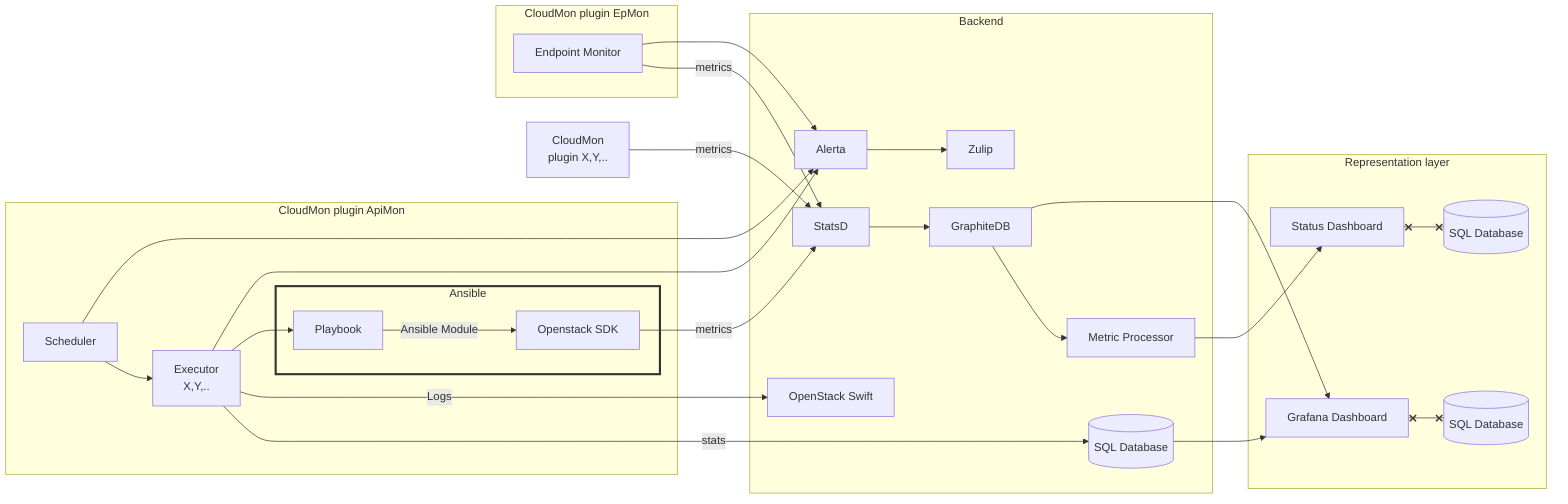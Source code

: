 %%{init: {'theme':'default'}}%%

flowchart LR

Z[Zulip]
A[Alerta]
StatsD[StatsD]
Swift[OpenStack Swift]
Graphite[GraphiteDB]
M[Metric Processor]
Grafana[Grafana Dashboard]
DB1[(SQL Database)]
DB2[(SQL Database)]
DB3[(SQL Database)]
SD[Status Dashboard]


subgraph CloudMon plugin ApiMon
    SCH[Scheduler]
    EX[Executor\n X,Y,..]
    subgraph Ansible
        style Ansible stroke:#333,stroke-width:3px;
        P[Playbook]
        SDK[Openstack SDK]
    end
end

subgraph CloudMon plugin EpMon
    E[Endpoint Monitor]

end

C[CloudMon\n plugin X,Y,..]


subgraph Backend
    A
    Z
    StatsD
    Graphite
    M
    DB1
    Swift
end


subgraph Representation layer
        Grafana
        DB2
        SD
        DB3
end

P --> |Ansible Module| SDK
A --> Z
StatsD --> Graphite
SCH --> EX
Graphite --> M
M --> SD
EX --> |stats| DB1
EX --> |Logs| Swift
EX --> P
C & SDK & E --> |metrics| StatsD
E & SCH & EX --> A
DB1 & Graphite  --> Grafana
Grafana x--x DB2
SD x--x DB3